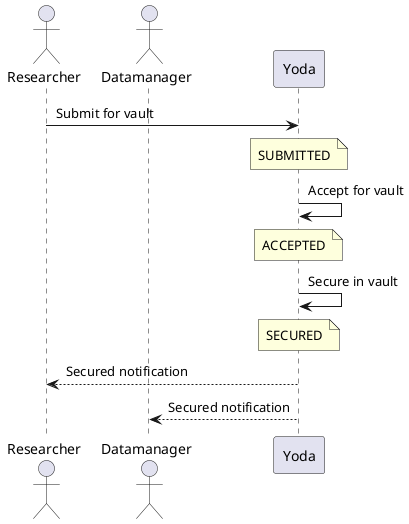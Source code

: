 @startuml
skinparam padding 2
skinparam shadowing false

actor       Researcher  as researcher
actor       Datamanager as datamanager
participant Yoda        as yoda

researcher   -> yoda        : Submit for vault
note over yoda              : SUBMITTED
yoda         -> yoda        : Accept for vault
note over yoda              : ACCEPTED
yoda         -> yoda        : Secure in vault
note over yoda              : SECURED
yoda        --> researcher  : Secured notification
yoda        --> datamanager : Secured notification
@enduml
